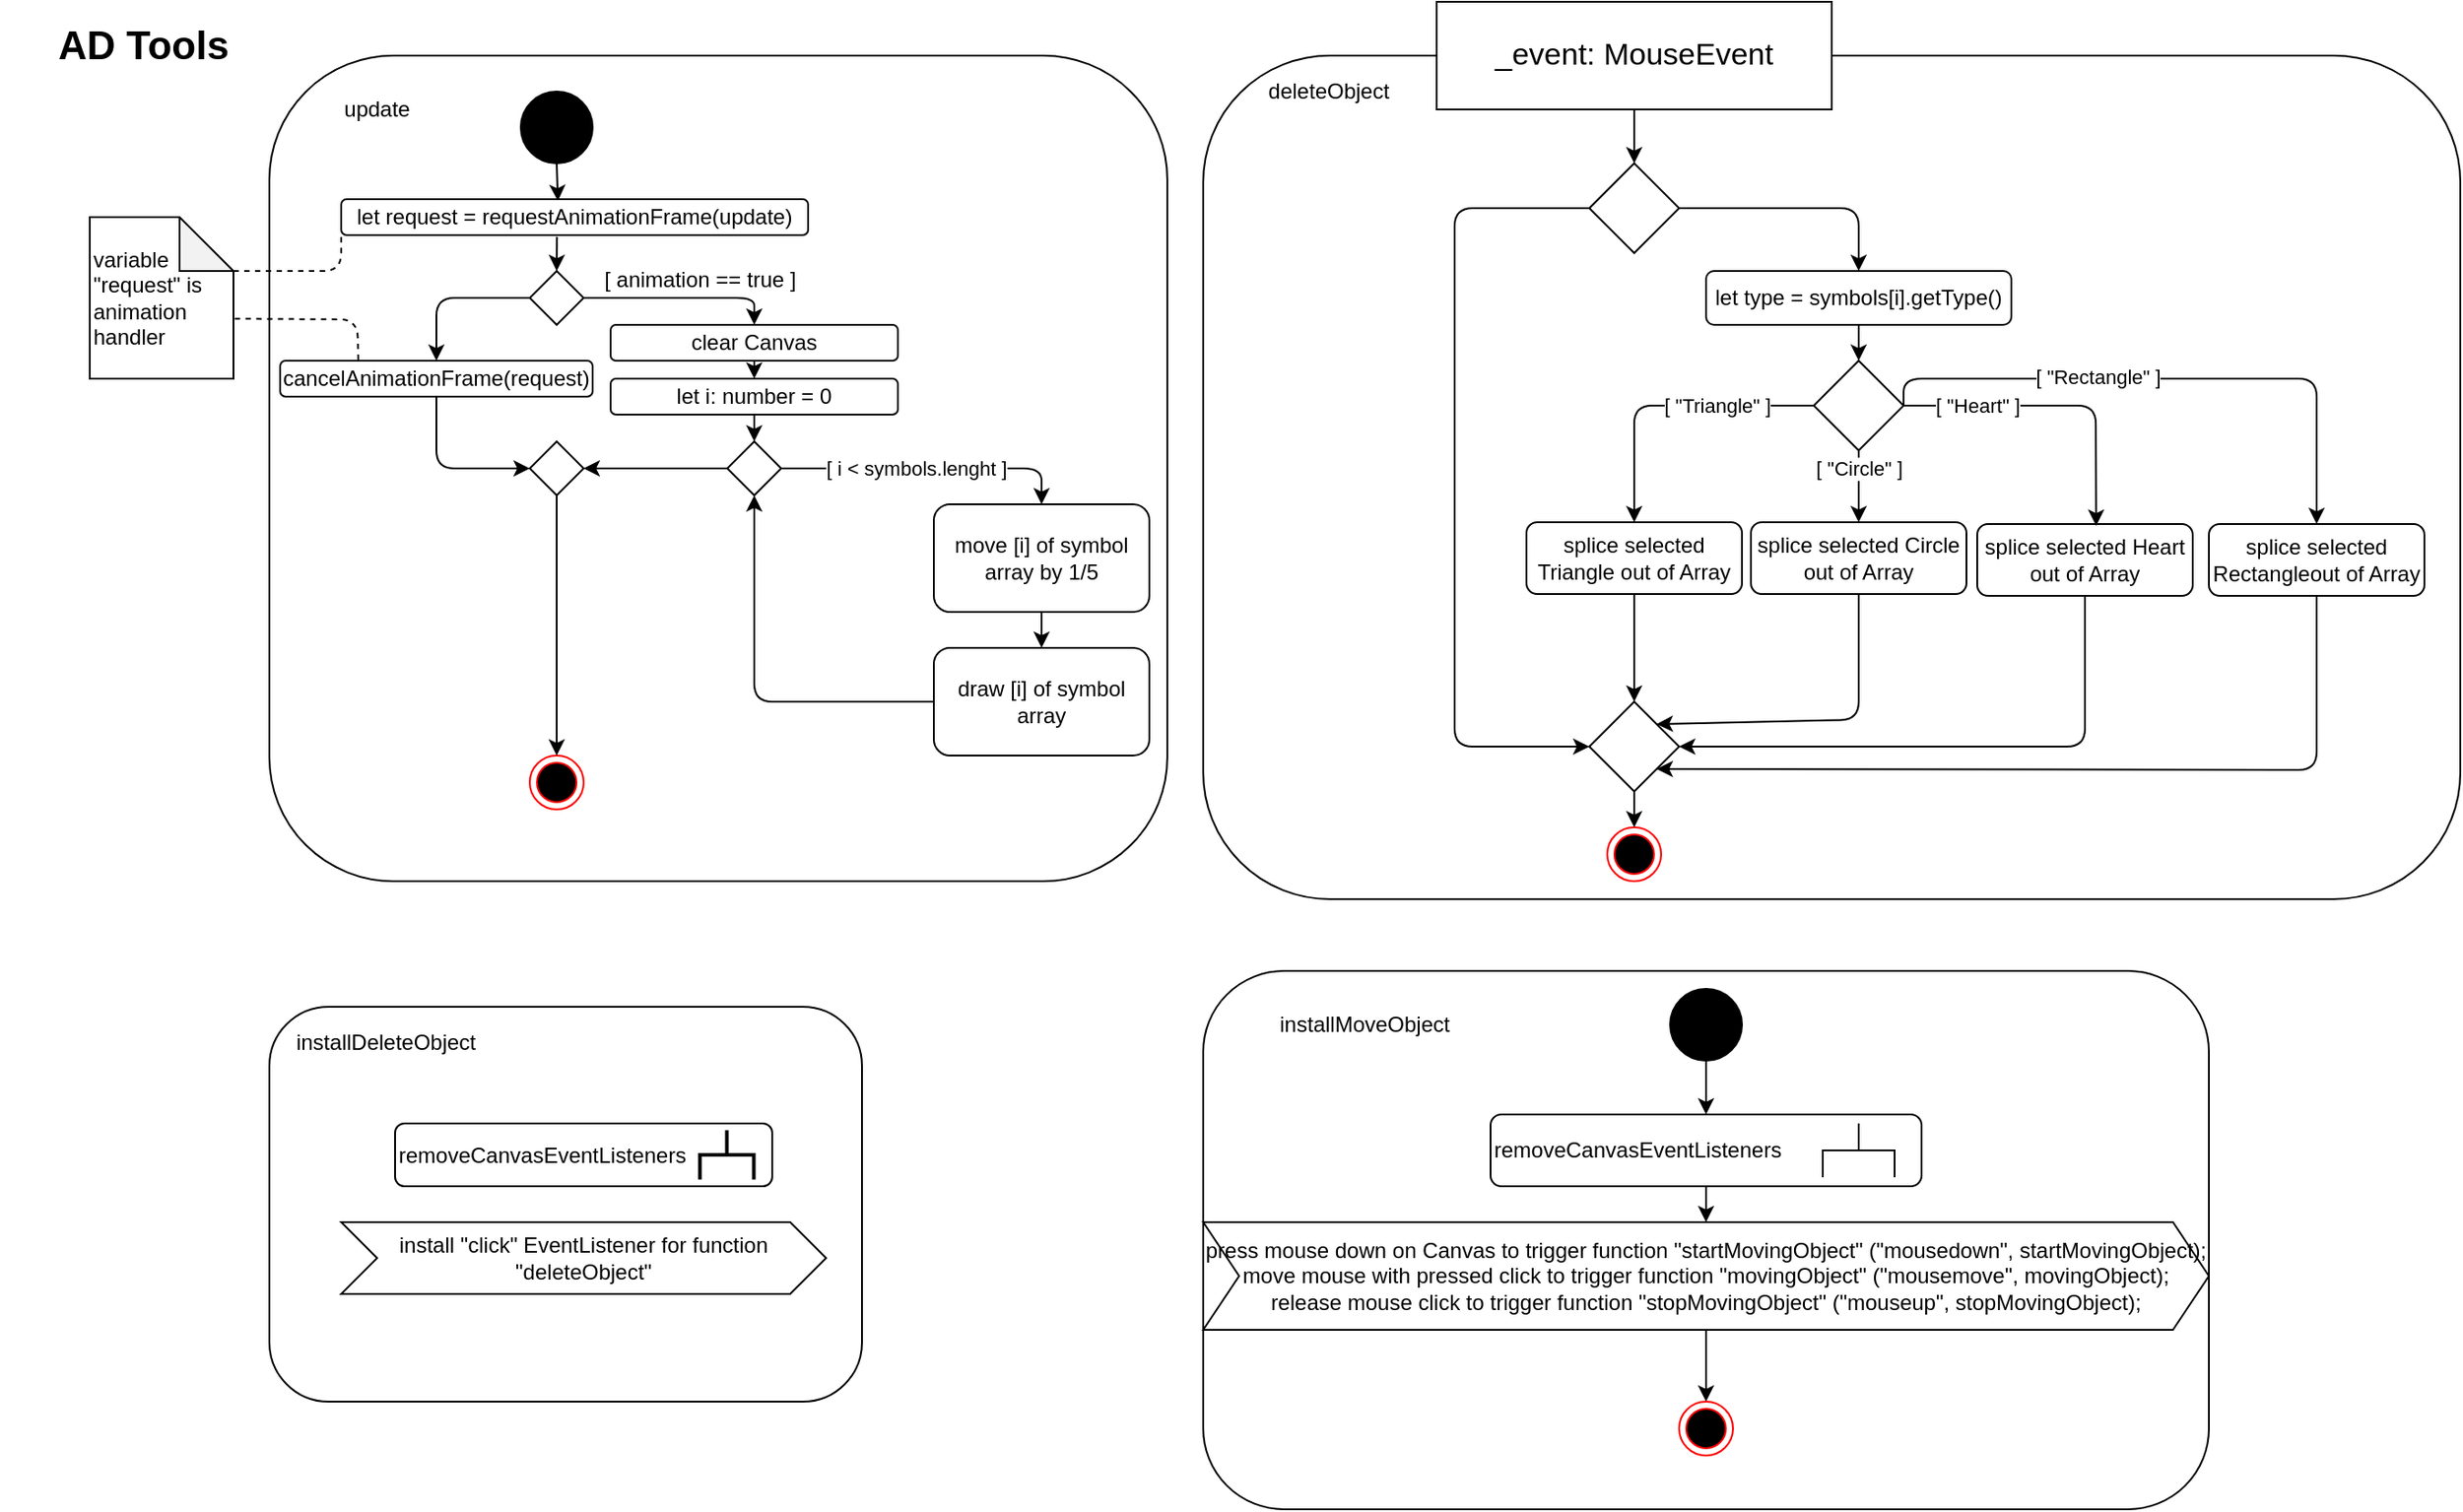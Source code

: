 <mxfile version="13.5.7" type="device"><diagram id="D4f065WmAe8HYNV8ef0k" name="Page-1"><mxGraphModel dx="1673" dy="967" grid="1" gridSize="10" guides="1" tooltips="1" connect="1" arrows="1" fold="1" page="1" pageScale="1" pageWidth="1600" pageHeight="900" math="0" shadow="0"><root><mxCell id="0"/><mxCell id="1" parent="0"/><mxCell id="ZPULnJ0zCwggO_7RR-ZT-1" value="&lt;font style=&quot;font-size: 22px&quot;&gt;&lt;b&gt;AD Tools&lt;/b&gt;&lt;/font&gt;" style="text;html=1;strokeColor=none;fillColor=none;align=center;verticalAlign=middle;whiteSpace=wrap;rounded=0;" vertex="1" parent="1"><mxGeometry x="10" y="10" width="160" height="50" as="geometry"/></mxCell><mxCell id="ZPULnJ0zCwggO_7RR-ZT-2" value="" style="rounded=1;whiteSpace=wrap;html=1;" vertex="1" parent="1"><mxGeometry x="160" y="40" width="500" height="460" as="geometry"/></mxCell><mxCell id="ZPULnJ0zCwggO_7RR-ZT-3" value="update" style="text;html=1;strokeColor=none;fillColor=none;align=center;verticalAlign=middle;whiteSpace=wrap;rounded=0;" vertex="1" parent="1"><mxGeometry x="200" y="60" width="40" height="20" as="geometry"/></mxCell><mxCell id="ZPULnJ0zCwggO_7RR-ZT-4" value="" style="ellipse;whiteSpace=wrap;html=1;aspect=fixed;fillColor=#000000;" vertex="1" parent="1"><mxGeometry x="300" y="60" width="40" height="40" as="geometry"/></mxCell><mxCell id="ZPULnJ0zCwggO_7RR-ZT-6" value="" style="endArrow=classic;html=1;entryX=0.464;entryY=0.047;entryDx=0;entryDy=0;exitX=0.5;exitY=1;exitDx=0;exitDy=0;entryPerimeter=0;" edge="1" parent="1" source="ZPULnJ0zCwggO_7RR-ZT-4" target="ZPULnJ0zCwggO_7RR-ZT-11"><mxGeometry width="50" height="50" relative="1" as="geometry"><mxPoint x="520" y="390" as="sourcePoint"/><mxPoint x="320" y="110" as="targetPoint"/></mxGeometry></mxCell><mxCell id="ZPULnJ0zCwggO_7RR-ZT-7" value="" style="rhombus;whiteSpace=wrap;html=1;fillColor=#ffffff;" vertex="1" parent="1"><mxGeometry x="305" y="160" width="30" height="30" as="geometry"/></mxCell><mxCell id="ZPULnJ0zCwggO_7RR-ZT-8" value="" style="endArrow=classic;html=1;entryX=0.5;entryY=0;entryDx=0;entryDy=0;exitX=0.462;exitY=1.047;exitDx=0;exitDy=0;exitPerimeter=0;" edge="1" parent="1" source="ZPULnJ0zCwggO_7RR-ZT-11" target="ZPULnJ0zCwggO_7RR-ZT-7"><mxGeometry width="50" height="50" relative="1" as="geometry"><mxPoint x="320" y="150.0" as="sourcePoint"/><mxPoint x="520" y="290" as="targetPoint"/></mxGeometry></mxCell><mxCell id="ZPULnJ0zCwggO_7RR-ZT-10" value="clear Canvas" style="rounded=1;whiteSpace=wrap;html=1;fillColor=#ffffff;" vertex="1" parent="1"><mxGeometry x="350" y="190" width="160" height="20" as="geometry"/></mxCell><mxCell id="ZPULnJ0zCwggO_7RR-ZT-11" value="&lt;span&gt;let request = requestAnimationFrame(update)&lt;/span&gt;" style="rounded=1;whiteSpace=wrap;html=1;fillColor=#ffffff;" vertex="1" parent="1"><mxGeometry x="200" y="120" width="260" height="20" as="geometry"/></mxCell><mxCell id="ZPULnJ0zCwggO_7RR-ZT-12" value="" style="endArrow=classic;html=1;entryX=0.5;entryY=0;entryDx=0;entryDy=0;exitX=1;exitY=0.5;exitDx=0;exitDy=0;" edge="1" parent="1" source="ZPULnJ0zCwggO_7RR-ZT-7" target="ZPULnJ0zCwggO_7RR-ZT-10"><mxGeometry width="50" height="50" relative="1" as="geometry"><mxPoint x="510" y="340" as="sourcePoint"/><mxPoint x="560" y="290" as="targetPoint"/><Array as="points"><mxPoint x="430" y="175"/></Array></mxGeometry></mxCell><mxCell id="ZPULnJ0zCwggO_7RR-ZT-13" value="[ animation == true ]" style="text;html=1;strokeColor=none;fillColor=none;align=center;verticalAlign=middle;whiteSpace=wrap;rounded=0;" vertex="1" parent="1"><mxGeometry x="325" y="155" width="150" height="20" as="geometry"/></mxCell><mxCell id="ZPULnJ0zCwggO_7RR-ZT-14" value="" style="rhombus;whiteSpace=wrap;html=1;fillColor=#ffffff;" vertex="1" parent="1"><mxGeometry x="415" y="255" width="30" height="30" as="geometry"/></mxCell><mxCell id="ZPULnJ0zCwggO_7RR-ZT-16" value="" style="endArrow=classic;html=1;exitX=1;exitY=0.5;exitDx=0;exitDy=0;entryX=0.5;entryY=0;entryDx=0;entryDy=0;" edge="1" parent="1" source="ZPULnJ0zCwggO_7RR-ZT-14" target="ZPULnJ0zCwggO_7RR-ZT-20"><mxGeometry width="50" height="50" relative="1" as="geometry"><mxPoint x="510" y="340" as="sourcePoint"/><mxPoint x="560" y="290" as="targetPoint"/><Array as="points"><mxPoint x="590" y="270"/></Array></mxGeometry></mxCell><mxCell id="ZPULnJ0zCwggO_7RR-ZT-24" value="[ i &amp;lt; symbols.lenght ]" style="edgeLabel;html=1;align=center;verticalAlign=middle;resizable=0;points=[];" vertex="1" connectable="0" parent="ZPULnJ0zCwggO_7RR-ZT-16"><mxGeometry x="-0.364" y="-1" relative="1" as="geometry"><mxPoint x="22.14" y="-1" as="offset"/></mxGeometry></mxCell><mxCell id="ZPULnJ0zCwggO_7RR-ZT-17" value="let i: number = 0" style="rounded=1;whiteSpace=wrap;html=1;fillColor=#ffffff;" vertex="1" parent="1"><mxGeometry x="350" y="220" width="160" height="20" as="geometry"/></mxCell><mxCell id="ZPULnJ0zCwggO_7RR-ZT-18" value="" style="endArrow=classic;html=1;entryX=0.5;entryY=0;entryDx=0;entryDy=0;exitX=0.5;exitY=1;exitDx=0;exitDy=0;" edge="1" parent="1" source="ZPULnJ0zCwggO_7RR-ZT-10" target="ZPULnJ0zCwggO_7RR-ZT-17"><mxGeometry width="50" height="50" relative="1" as="geometry"><mxPoint x="510" y="340" as="sourcePoint"/><mxPoint x="560" y="290" as="targetPoint"/></mxGeometry></mxCell><mxCell id="ZPULnJ0zCwggO_7RR-ZT-19" value="" style="endArrow=classic;html=1;entryX=0.5;entryY=0;entryDx=0;entryDy=0;exitX=0.5;exitY=1;exitDx=0;exitDy=0;" edge="1" parent="1" source="ZPULnJ0zCwggO_7RR-ZT-17" target="ZPULnJ0zCwggO_7RR-ZT-14"><mxGeometry width="50" height="50" relative="1" as="geometry"><mxPoint x="510" y="340" as="sourcePoint"/><mxPoint x="560" y="290" as="targetPoint"/></mxGeometry></mxCell><mxCell id="ZPULnJ0zCwggO_7RR-ZT-20" value="move [i] of symbol array by 1/5" style="rounded=1;whiteSpace=wrap;html=1;fillColor=#ffffff;" vertex="1" parent="1"><mxGeometry x="530" y="290" width="120" height="60" as="geometry"/></mxCell><mxCell id="ZPULnJ0zCwggO_7RR-ZT-21" value="draw [i] of symbol array" style="rounded=1;whiteSpace=wrap;html=1;fillColor=#ffffff;" vertex="1" parent="1"><mxGeometry x="530" y="370" width="120" height="60" as="geometry"/></mxCell><mxCell id="ZPULnJ0zCwggO_7RR-ZT-22" value="" style="endArrow=classic;html=1;entryX=0.5;entryY=0;entryDx=0;entryDy=0;exitX=0.5;exitY=1;exitDx=0;exitDy=0;" edge="1" parent="1" source="ZPULnJ0zCwggO_7RR-ZT-20" target="ZPULnJ0zCwggO_7RR-ZT-21"><mxGeometry width="50" height="50" relative="1" as="geometry"><mxPoint x="510" y="340" as="sourcePoint"/><mxPoint x="560" y="290" as="targetPoint"/></mxGeometry></mxCell><mxCell id="ZPULnJ0zCwggO_7RR-ZT-23" value="" style="endArrow=classic;html=1;exitX=0;exitY=0.5;exitDx=0;exitDy=0;entryX=0.5;entryY=1;entryDx=0;entryDy=0;" edge="1" parent="1" source="ZPULnJ0zCwggO_7RR-ZT-21" target="ZPULnJ0zCwggO_7RR-ZT-14"><mxGeometry width="50" height="50" relative="1" as="geometry"><mxPoint x="510" y="340" as="sourcePoint"/><mxPoint x="560" y="290" as="targetPoint"/><Array as="points"><mxPoint x="430" y="400"/></Array></mxGeometry></mxCell><mxCell id="ZPULnJ0zCwggO_7RR-ZT-25" value="" style="rhombus;whiteSpace=wrap;html=1;fillColor=#ffffff;" vertex="1" parent="1"><mxGeometry x="305" y="255" width="30" height="30" as="geometry"/></mxCell><mxCell id="ZPULnJ0zCwggO_7RR-ZT-26" value="" style="endArrow=classic;html=1;entryX=1;entryY=0.5;entryDx=0;entryDy=0;exitX=0;exitY=0.5;exitDx=0;exitDy=0;" edge="1" parent="1" source="ZPULnJ0zCwggO_7RR-ZT-14" target="ZPULnJ0zCwggO_7RR-ZT-25"><mxGeometry width="50" height="50" relative="1" as="geometry"><mxPoint x="490" y="300" as="sourcePoint"/><mxPoint x="540" y="250" as="targetPoint"/></mxGeometry></mxCell><mxCell id="ZPULnJ0zCwggO_7RR-ZT-28" value="" style="ellipse;html=1;shape=endState;fillColor=#000000;strokeColor=#ff0000;" vertex="1" parent="1"><mxGeometry x="305" y="430" width="30" height="30" as="geometry"/></mxCell><mxCell id="ZPULnJ0zCwggO_7RR-ZT-29" value="" style="endArrow=classic;html=1;entryX=0.5;entryY=0;entryDx=0;entryDy=0;exitX=0.5;exitY=1;exitDx=0;exitDy=0;" edge="1" parent="1" source="ZPULnJ0zCwggO_7RR-ZT-25" target="ZPULnJ0zCwggO_7RR-ZT-28"><mxGeometry width="50" height="50" relative="1" as="geometry"><mxPoint x="490" y="300" as="sourcePoint"/><mxPoint x="540" y="250" as="targetPoint"/></mxGeometry></mxCell><mxCell id="ZPULnJ0zCwggO_7RR-ZT-32" value="cancelAnimationFrame(request)" style="rounded=1;whiteSpace=wrap;html=1;fillColor=#ffffff;" vertex="1" parent="1"><mxGeometry x="166" y="210" width="174" height="20" as="geometry"/></mxCell><mxCell id="ZPULnJ0zCwggO_7RR-ZT-34" value="" style="endArrow=classic;html=1;entryX=0.5;entryY=0;entryDx=0;entryDy=0;exitX=0;exitY=0.5;exitDx=0;exitDy=0;" edge="1" parent="1" source="ZPULnJ0zCwggO_7RR-ZT-7" target="ZPULnJ0zCwggO_7RR-ZT-32"><mxGeometry width="50" height="50" relative="1" as="geometry"><mxPoint x="370" y="250" as="sourcePoint"/><mxPoint x="420" y="200" as="targetPoint"/><Array as="points"><mxPoint x="253" y="175"/></Array></mxGeometry></mxCell><mxCell id="ZPULnJ0zCwggO_7RR-ZT-35" value="" style="endArrow=classic;html=1;entryX=0;entryY=0.5;entryDx=0;entryDy=0;exitX=0.5;exitY=1;exitDx=0;exitDy=0;" edge="1" parent="1" source="ZPULnJ0zCwggO_7RR-ZT-32" target="ZPULnJ0zCwggO_7RR-ZT-25"><mxGeometry width="50" height="50" relative="1" as="geometry"><mxPoint x="370" y="250" as="sourcePoint"/><mxPoint x="420" y="200" as="targetPoint"/><Array as="points"><mxPoint x="253" y="270"/></Array></mxGeometry></mxCell><mxCell id="ZPULnJ0zCwggO_7RR-ZT-36" value="&lt;div&gt;&lt;span&gt;variable &quot;request&quot; is animation handler&lt;/span&gt;&lt;/div&gt;" style="shape=note;whiteSpace=wrap;html=1;backgroundOutline=1;darkOpacity=0.05;fillColor=#ffffff;align=left;" vertex="1" parent="1"><mxGeometry x="60" y="130" width="80" height="90" as="geometry"/></mxCell><mxCell id="ZPULnJ0zCwggO_7RR-ZT-37" value="" style="endArrow=none;dashed=1;html=1;entryX=0;entryY=1;entryDx=0;entryDy=0;exitX=0;exitY=0;exitDx=80;exitDy=30;exitPerimeter=0;" edge="1" parent="1" source="ZPULnJ0zCwggO_7RR-ZT-36" target="ZPULnJ0zCwggO_7RR-ZT-11"><mxGeometry width="50" height="50" relative="1" as="geometry"><mxPoint x="370" y="250" as="sourcePoint"/><mxPoint x="420" y="200" as="targetPoint"/><Array as="points"><mxPoint x="200" y="160"/></Array></mxGeometry></mxCell><mxCell id="ZPULnJ0zCwggO_7RR-ZT-38" value="" style="endArrow=none;dashed=1;html=1;entryX=0.25;entryY=0;entryDx=0;entryDy=0;exitX=1.009;exitY=0.629;exitDx=0;exitDy=0;exitPerimeter=0;" edge="1" parent="1" source="ZPULnJ0zCwggO_7RR-ZT-36" target="ZPULnJ0zCwggO_7RR-ZT-32"><mxGeometry width="50" height="50" relative="1" as="geometry"><mxPoint x="370" y="250" as="sourcePoint"/><mxPoint x="420" y="200" as="targetPoint"/><Array as="points"><mxPoint x="209" y="187"/></Array></mxGeometry></mxCell><mxCell id="ZPULnJ0zCwggO_7RR-ZT-39" value="" style="rounded=1;whiteSpace=wrap;html=1;fillColor=#ffffff;" vertex="1" parent="1"><mxGeometry x="160" y="570" width="330" height="220" as="geometry"/></mxCell><mxCell id="ZPULnJ0zCwggO_7RR-ZT-40" value="installDeleteObject" style="text;html=1;strokeColor=none;fillColor=none;align=center;verticalAlign=middle;whiteSpace=wrap;rounded=0;" vertex="1" parent="1"><mxGeometry x="160" y="580" width="130" height="20" as="geometry"/></mxCell><mxCell id="ZPULnJ0zCwggO_7RR-ZT-43" value="removeCanvasEventListeners" style="rounded=1;whiteSpace=wrap;html=1;fillColor=#ffffff;align=left;" vertex="1" parent="1"><mxGeometry x="230" y="635" width="210" height="35" as="geometry"/></mxCell><mxCell id="ZPULnJ0zCwggO_7RR-ZT-46" value="&lt;span&gt;install &quot;click&quot; EventListener for function &quot;deleteObject&quot;&lt;/span&gt;" style="shape=step;perimeter=stepPerimeter;whiteSpace=wrap;html=1;fixedSize=1;fillColor=#ffffff;" vertex="1" parent="1"><mxGeometry x="200" y="690" width="270" height="40" as="geometry"/></mxCell><mxCell id="ZPULnJ0zCwggO_7RR-ZT-50" value="" style="rounded=1;whiteSpace=wrap;html=1;fillColor=#ffffff;" vertex="1" parent="1"><mxGeometry x="680" y="40" width="700" height="470" as="geometry"/></mxCell><mxCell id="ZPULnJ0zCwggO_7RR-ZT-51" value="deleteObject" style="text;html=1;strokeColor=none;fillColor=none;align=center;verticalAlign=middle;whiteSpace=wrap;rounded=0;" vertex="1" parent="1"><mxGeometry x="700" y="50" width="100" height="20" as="geometry"/></mxCell><mxCell id="ZPULnJ0zCwggO_7RR-ZT-52" value="&lt;font style=&quot;font-size: 17px&quot;&gt;_event: MouseEvent&lt;/font&gt;" style="rounded=0;whiteSpace=wrap;html=1;fillColor=#ffffff;" vertex="1" parent="1"><mxGeometry x="810" y="10" width="220" height="60" as="geometry"/></mxCell><mxCell id="ZPULnJ0zCwggO_7RR-ZT-53" value="" style="rhombus;whiteSpace=wrap;html=1;fillColor=#ffffff;" vertex="1" parent="1"><mxGeometry x="895" y="100" width="50" height="50" as="geometry"/></mxCell><mxCell id="ZPULnJ0zCwggO_7RR-ZT-54" value="" style="endArrow=classic;html=1;entryX=0.5;entryY=0;entryDx=0;entryDy=0;exitX=0.5;exitY=1;exitDx=0;exitDy=0;" edge="1" parent="1" source="ZPULnJ0zCwggO_7RR-ZT-52" target="ZPULnJ0zCwggO_7RR-ZT-53"><mxGeometry width="50" height="50" relative="1" as="geometry"><mxPoint x="650" y="460" as="sourcePoint"/><mxPoint x="700" y="410" as="targetPoint"/></mxGeometry></mxCell><mxCell id="ZPULnJ0zCwggO_7RR-ZT-55" value="let type = symbols[i].getType()" style="rounded=1;whiteSpace=wrap;html=1;fillColor=#ffffff;" vertex="1" parent="1"><mxGeometry x="960" y="160" width="170" height="30" as="geometry"/></mxCell><mxCell id="ZPULnJ0zCwggO_7RR-ZT-56" value="" style="endArrow=classic;html=1;entryX=0.5;entryY=0;entryDx=0;entryDy=0;exitX=1;exitY=0.5;exitDx=0;exitDy=0;" edge="1" parent="1" source="ZPULnJ0zCwggO_7RR-ZT-53" target="ZPULnJ0zCwggO_7RR-ZT-55"><mxGeometry width="50" height="50" relative="1" as="geometry"><mxPoint x="780" y="370" as="sourcePoint"/><mxPoint x="830" y="320" as="targetPoint"/><Array as="points"><mxPoint x="1045" y="125"/></Array></mxGeometry></mxCell><mxCell id="ZPULnJ0zCwggO_7RR-ZT-57" value="" style="rhombus;whiteSpace=wrap;html=1;fillColor=#ffffff;" vertex="1" parent="1"><mxGeometry x="1020" y="210" width="50" height="50" as="geometry"/></mxCell><mxCell id="ZPULnJ0zCwggO_7RR-ZT-58" value="" style="endArrow=classic;html=1;entryX=0.5;entryY=0;entryDx=0;entryDy=0;exitX=0.5;exitY=1;exitDx=0;exitDy=0;" edge="1" parent="1" source="ZPULnJ0zCwggO_7RR-ZT-55" target="ZPULnJ0zCwggO_7RR-ZT-57"><mxGeometry width="50" height="50" relative="1" as="geometry"><mxPoint x="1000" y="320" as="sourcePoint"/><mxPoint x="1050" y="270" as="targetPoint"/></mxGeometry></mxCell><mxCell id="ZPULnJ0zCwggO_7RR-ZT-59" value="splice selected Triangle out of Array" style="rounded=1;whiteSpace=wrap;html=1;fillColor=#ffffff;" vertex="1" parent="1"><mxGeometry x="860" y="300" width="120" height="40" as="geometry"/></mxCell><mxCell id="ZPULnJ0zCwggO_7RR-ZT-60" value="" style="endArrow=classic;html=1;entryX=0.5;entryY=0;entryDx=0;entryDy=0;exitX=0;exitY=0.5;exitDx=0;exitDy=0;" edge="1" parent="1" source="ZPULnJ0zCwggO_7RR-ZT-57" target="ZPULnJ0zCwggO_7RR-ZT-59"><mxGeometry width="50" height="50" relative="1" as="geometry"><mxPoint x="1010" y="310" as="sourcePoint"/><mxPoint x="1060" y="260" as="targetPoint"/><Array as="points"><mxPoint x="920" y="235"/></Array></mxGeometry></mxCell><mxCell id="ZPULnJ0zCwggO_7RR-ZT-61" value="[ &quot;Triangle&quot; ]" style="edgeLabel;html=1;align=center;verticalAlign=middle;resizable=0;points=[];" vertex="1" connectable="0" parent="ZPULnJ0zCwggO_7RR-ZT-60"><mxGeometry x="-0.43" y="1" relative="1" as="geometry"><mxPoint x="-7.24" y="-1" as="offset"/></mxGeometry></mxCell><mxCell id="ZPULnJ0zCwggO_7RR-ZT-62" value="splice selected Circle out of Array" style="rounded=1;whiteSpace=wrap;html=1;fillColor=#ffffff;" vertex="1" parent="1"><mxGeometry x="985" y="300" width="120" height="40" as="geometry"/></mxCell><mxCell id="ZPULnJ0zCwggO_7RR-ZT-63" value="" style="endArrow=classic;html=1;entryX=0.5;entryY=0;entryDx=0;entryDy=0;exitX=0.5;exitY=1;exitDx=0;exitDy=0;" edge="1" parent="1" source="ZPULnJ0zCwggO_7RR-ZT-57" target="ZPULnJ0zCwggO_7RR-ZT-62"><mxGeometry width="50" height="50" relative="1" as="geometry"><mxPoint x="1110" y="340" as="sourcePoint"/><mxPoint x="1160" y="290" as="targetPoint"/></mxGeometry></mxCell><mxCell id="ZPULnJ0zCwggO_7RR-ZT-64" value="[ &quot;Circle&quot; ]" style="edgeLabel;html=1;align=center;verticalAlign=middle;resizable=0;points=[];" vertex="1" connectable="0" parent="ZPULnJ0zCwggO_7RR-ZT-63"><mxGeometry x="-0.522" y="-1" relative="1" as="geometry"><mxPoint x="1" y="0.34" as="offset"/></mxGeometry></mxCell><mxCell id="ZPULnJ0zCwggO_7RR-ZT-65" value="splice selected Heart out of Array" style="rounded=1;whiteSpace=wrap;html=1;fillColor=#ffffff;" vertex="1" parent="1"><mxGeometry x="1111" y="301" width="120" height="40" as="geometry"/></mxCell><mxCell id="ZPULnJ0zCwggO_7RR-ZT-66" value="" style="endArrow=classic;html=1;entryX=0.552;entryY=0.024;entryDx=0;entryDy=0;entryPerimeter=0;exitX=1;exitY=0.5;exitDx=0;exitDy=0;" edge="1" parent="1" source="ZPULnJ0zCwggO_7RR-ZT-57" target="ZPULnJ0zCwggO_7RR-ZT-65"><mxGeometry width="50" height="50" relative="1" as="geometry"><mxPoint x="1110" y="340" as="sourcePoint"/><mxPoint x="1160" y="290" as="targetPoint"/><Array as="points"><mxPoint x="1177" y="235"/></Array></mxGeometry></mxCell><mxCell id="ZPULnJ0zCwggO_7RR-ZT-67" value="[ &quot;Heart&quot; ]" style="edgeLabel;html=1;align=center;verticalAlign=middle;resizable=0;points=[];" vertex="1" connectable="0" parent="ZPULnJ0zCwggO_7RR-ZT-66"><mxGeometry x="-0.607" y="1" relative="1" as="geometry"><mxPoint x="6.52" y="1" as="offset"/></mxGeometry></mxCell><mxCell id="ZPULnJ0zCwggO_7RR-ZT-68" value="splice selected Rectangleout of Array" style="rounded=1;whiteSpace=wrap;html=1;fillColor=#ffffff;" vertex="1" parent="1"><mxGeometry x="1240" y="301" width="120" height="40" as="geometry"/></mxCell><mxCell id="ZPULnJ0zCwggO_7RR-ZT-71" value="" style="endArrow=classic;html=1;entryX=0.5;entryY=0;entryDx=0;entryDy=0;exitX=1;exitY=0.5;exitDx=0;exitDy=0;" edge="1" parent="1" source="ZPULnJ0zCwggO_7RR-ZT-57" target="ZPULnJ0zCwggO_7RR-ZT-68"><mxGeometry width="50" height="50" relative="1" as="geometry"><mxPoint x="1110" y="320" as="sourcePoint"/><mxPoint x="1160" y="270" as="targetPoint"/><Array as="points"><mxPoint x="1070" y="220"/><mxPoint x="1300" y="220"/></Array></mxGeometry></mxCell><mxCell id="ZPULnJ0zCwggO_7RR-ZT-72" value="[ &quot;Rectangle&quot; ]" style="edgeLabel;html=1;align=center;verticalAlign=middle;resizable=0;points=[];" vertex="1" connectable="0" parent="ZPULnJ0zCwggO_7RR-ZT-71"><mxGeometry x="-0.244" y="1" relative="1" as="geometry"><mxPoint as="offset"/></mxGeometry></mxCell><mxCell id="ZPULnJ0zCwggO_7RR-ZT-73" value="" style="rhombus;whiteSpace=wrap;html=1;fillColor=#ffffff;" vertex="1" parent="1"><mxGeometry x="895" y="400" width="50" height="50" as="geometry"/></mxCell><mxCell id="ZPULnJ0zCwggO_7RR-ZT-75" value="" style="endArrow=classic;html=1;entryX=0.5;entryY=0;entryDx=0;entryDy=0;exitX=0.5;exitY=1;exitDx=0;exitDy=0;" edge="1" parent="1" source="ZPULnJ0zCwggO_7RR-ZT-59" target="ZPULnJ0zCwggO_7RR-ZT-73"><mxGeometry width="50" height="50" relative="1" as="geometry"><mxPoint x="1090" y="370" as="sourcePoint"/><mxPoint x="1140" y="320" as="targetPoint"/></mxGeometry></mxCell><mxCell id="ZPULnJ0zCwggO_7RR-ZT-76" value="" style="endArrow=classic;html=1;entryX=1;entryY=0;entryDx=0;entryDy=0;exitX=0.5;exitY=1;exitDx=0;exitDy=0;" edge="1" parent="1" source="ZPULnJ0zCwggO_7RR-ZT-62" target="ZPULnJ0zCwggO_7RR-ZT-73"><mxGeometry width="50" height="50" relative="1" as="geometry"><mxPoint x="1090" y="370" as="sourcePoint"/><mxPoint x="1140" y="320" as="targetPoint"/><Array as="points"><mxPoint x="1045" y="410"/></Array></mxGeometry></mxCell><mxCell id="ZPULnJ0zCwggO_7RR-ZT-77" value="" style="endArrow=classic;html=1;entryX=1;entryY=0.5;entryDx=0;entryDy=0;exitX=0.5;exitY=1;exitDx=0;exitDy=0;" edge="1" parent="1" source="ZPULnJ0zCwggO_7RR-ZT-65" target="ZPULnJ0zCwggO_7RR-ZT-73"><mxGeometry width="50" height="50" relative="1" as="geometry"><mxPoint x="1090" y="370" as="sourcePoint"/><mxPoint x="1140" y="320" as="targetPoint"/><Array as="points"><mxPoint x="1171" y="425"/></Array></mxGeometry></mxCell><mxCell id="ZPULnJ0zCwggO_7RR-ZT-78" value="" style="endArrow=classic;html=1;entryX=1;entryY=1;entryDx=0;entryDy=0;exitX=0.5;exitY=1;exitDx=0;exitDy=0;" edge="1" parent="1" source="ZPULnJ0zCwggO_7RR-ZT-68" target="ZPULnJ0zCwggO_7RR-ZT-73"><mxGeometry width="50" height="50" relative="1" as="geometry"><mxPoint x="1090" y="370" as="sourcePoint"/><mxPoint x="1140" y="320" as="targetPoint"/><Array as="points"><mxPoint x="1300" y="438"/></Array></mxGeometry></mxCell><mxCell id="ZPULnJ0zCwggO_7RR-ZT-79" value="" style="endArrow=classic;html=1;entryX=0;entryY=0.5;entryDx=0;entryDy=0;exitX=0;exitY=0.5;exitDx=0;exitDy=0;" edge="1" parent="1" source="ZPULnJ0zCwggO_7RR-ZT-53" target="ZPULnJ0zCwggO_7RR-ZT-73"><mxGeometry width="50" height="50" relative="1" as="geometry"><mxPoint x="1250" y="350" as="sourcePoint"/><mxPoint x="1300" y="300" as="targetPoint"/><Array as="points"><mxPoint x="820" y="125"/><mxPoint x="820" y="425"/></Array></mxGeometry></mxCell><mxCell id="ZPULnJ0zCwggO_7RR-ZT-80" value="" style="ellipse;html=1;shape=endState;fillColor=#000000;strokeColor=#ff0000;" vertex="1" parent="1"><mxGeometry x="905" y="470" width="30" height="30" as="geometry"/></mxCell><mxCell id="ZPULnJ0zCwggO_7RR-ZT-81" value="" style="endArrow=classic;html=1;entryX=0.5;entryY=0;entryDx=0;entryDy=0;exitX=0.5;exitY=1;exitDx=0;exitDy=0;" edge="1" parent="1" source="ZPULnJ0zCwggO_7RR-ZT-73" target="ZPULnJ0zCwggO_7RR-ZT-80"><mxGeometry width="50" height="50" relative="1" as="geometry"><mxPoint x="1100" y="380" as="sourcePoint"/><mxPoint x="1150" y="330" as="targetPoint"/></mxGeometry></mxCell><mxCell id="ZPULnJ0zCwggO_7RR-ZT-153" value="" style="strokeWidth=2;html=1;shape=mxgraph.flowchart.annotation_2;align=left;labelPosition=right;pointerEvents=1;fillColor=#ffffff;rotation=90;" vertex="1" parent="1"><mxGeometry x="401" y="637.5" width="27.5" height="30" as="geometry"/></mxCell><mxCell id="ZPULnJ0zCwggO_7RR-ZT-156" value="" style="rounded=1;whiteSpace=wrap;html=1;" vertex="1" parent="1"><mxGeometry x="680" y="550" width="560" height="300" as="geometry"/></mxCell><mxCell id="ZPULnJ0zCwggO_7RR-ZT-157" value="" style="ellipse;whiteSpace=wrap;html=1;aspect=fixed;fillColor=#000000;" vertex="1" parent="1"><mxGeometry x="940" y="560" width="40" height="40" as="geometry"/></mxCell><mxCell id="ZPULnJ0zCwggO_7RR-ZT-158" value="" style="endArrow=classic;html=1;entryX=0.5;entryY=0;entryDx=0;entryDy=0;exitX=0.5;exitY=1;exitDx=0;exitDy=0;" edge="1" parent="1" source="ZPULnJ0zCwggO_7RR-ZT-157"><mxGeometry width="50" height="50" relative="1" as="geometry"><mxPoint x="1075" y="990" as="sourcePoint"/><mxPoint x="960.0" y="630" as="targetPoint"/></mxGeometry></mxCell><mxCell id="ZPULnJ0zCwggO_7RR-ZT-159" value="removeCanvasEventListeners" style="rounded=1;whiteSpace=wrap;html=1;fillColor=#ffffff;align=left;" vertex="1" parent="1"><mxGeometry x="840" y="630" width="240" height="40" as="geometry"/></mxCell><mxCell id="ZPULnJ0zCwggO_7RR-ZT-160" value="" style="html=1;shape=mxgraph.flowchart.annotation_2;align=left;labelPosition=right;fillColor=#ffffff;rotation=90;" vertex="1" parent="1"><mxGeometry x="1030" y="630" width="30" height="40" as="geometry"/></mxCell><mxCell id="ZPULnJ0zCwggO_7RR-ZT-161" value="" style="endArrow=classic;html=1;exitX=0.5;exitY=1;exitDx=0;exitDy=0;entryX=0.5;entryY=0;entryDx=0;entryDy=0;" edge="1" parent="1" source="ZPULnJ0zCwggO_7RR-ZT-159" target="ZPULnJ0zCwggO_7RR-ZT-162"><mxGeometry width="50" height="50" relative="1" as="geometry"><mxPoint x="830" y="680" as="sourcePoint"/><mxPoint x="880" y="630" as="targetPoint"/></mxGeometry></mxCell><mxCell id="ZPULnJ0zCwggO_7RR-ZT-162" value="&lt;div&gt;press mouse down on Canvas to trigger function &quot;startMovingObject&quot; (&quot;mousedown&quot;, startMovingObject);&lt;/div&gt;&lt;div&gt;move mouse with pressed click to trigger function &quot;movingObject&quot; (&quot;mousemove&quot;, movingObject);&lt;/div&gt;&lt;div&gt;release mouse click to trigger function &quot;stopMovingObject&quot; (&quot;mouseup&quot;, stopMovingObject);&lt;/div&gt;" style="shape=step;perimeter=stepPerimeter;whiteSpace=wrap;html=1;fixedSize=1;fillColor=#ffffff;align=center;" vertex="1" parent="1"><mxGeometry x="680" y="690" width="560" height="60" as="geometry"/></mxCell><mxCell id="ZPULnJ0zCwggO_7RR-ZT-163" value="" style="endArrow=classic;html=1;exitX=0.5;exitY=1;exitDx=0;exitDy=0;" edge="1" parent="1" source="ZPULnJ0zCwggO_7RR-ZT-162" target="ZPULnJ0zCwggO_7RR-ZT-164"><mxGeometry width="50" height="50" relative="1" as="geometry"><mxPoint x="920" y="750" as="sourcePoint"/><mxPoint x="970" y="700" as="targetPoint"/></mxGeometry></mxCell><mxCell id="ZPULnJ0zCwggO_7RR-ZT-164" value="" style="ellipse;html=1;shape=endState;fillColor=#000000;strokeColor=#ff0000;" vertex="1" parent="1"><mxGeometry x="945" y="790" width="30" height="30" as="geometry"/></mxCell><mxCell id="ZPULnJ0zCwggO_7RR-ZT-165" value="installMoveObject" style="text;html=1;strokeColor=none;fillColor=none;align=center;verticalAlign=middle;whiteSpace=wrap;rounded=0;" vertex="1" parent="1"><mxGeometry x="710" y="570" width="120" height="20" as="geometry"/></mxCell></root></mxGraphModel></diagram></mxfile>